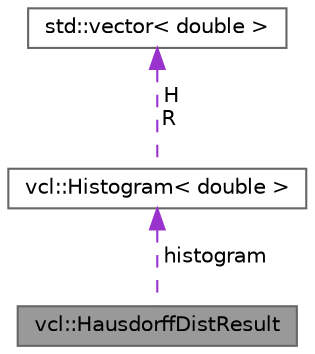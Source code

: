 digraph "vcl::HausdorffDistResult"
{
 // LATEX_PDF_SIZE
  bgcolor="transparent";
  edge [fontname=Helvetica,fontsize=10,labelfontname=Helvetica,labelfontsize=10];
  node [fontname=Helvetica,fontsize=10,shape=box,height=0.2,width=0.4];
  Node1 [label="vcl::HausdorffDistResult",height=0.2,width=0.4,color="gray40", fillcolor="grey60", style="filled", fontcolor="black",tooltip=" "];
  Node2 -> Node1 [dir="back",color="darkorchid3",style="dashed",label=" histogram" ];
  Node2 [label="vcl::Histogram\< double \>",height=0.2,width=0.4,color="gray40", fillcolor="white", style="filled",URL="$classvcl_1_1Histogram.html",tooltip=" "];
  Node3 -> Node2 [dir="back",color="darkorchid3",style="dashed",label=" H\nR" ];
  Node3 [label="std::vector\< double \>",height=0.2,width=0.4,color="gray40", fillcolor="white", style="filled",tooltip=" "];
}
